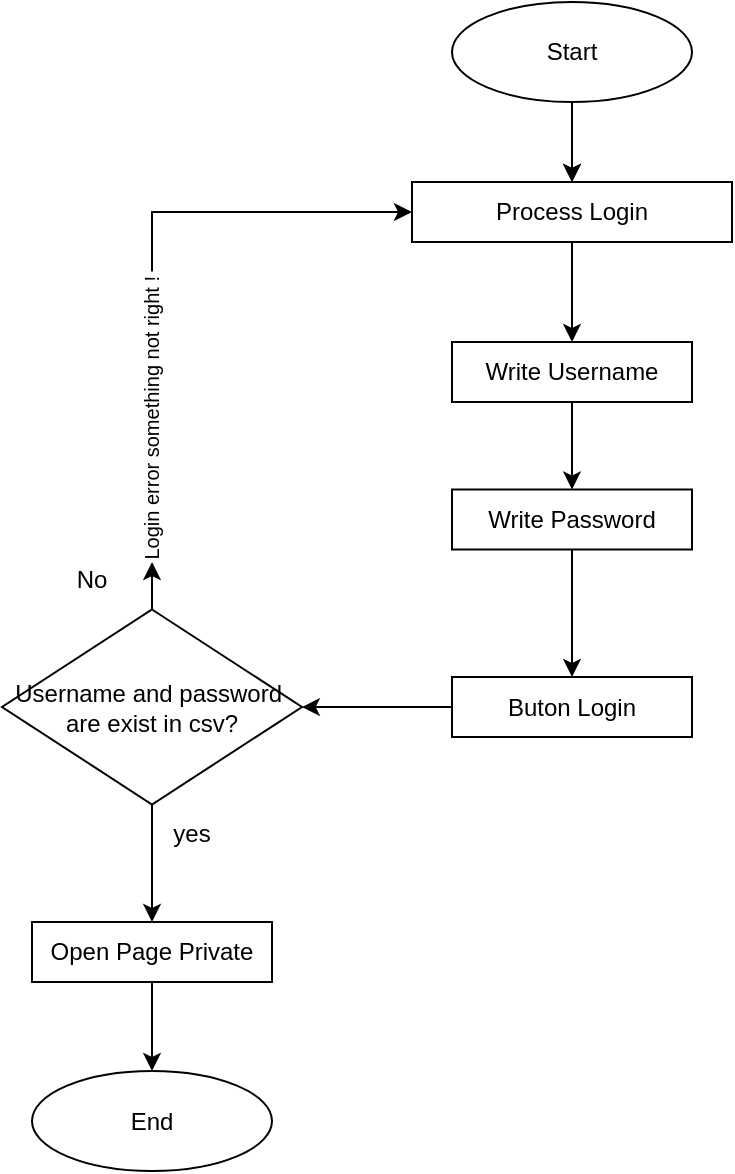 <mxfile version="21.1.2" type="device">
  <diagram id="C5RBs43oDa-KdzZeNtuy" name="Page-1">
    <mxGraphModel dx="1360" dy="843" grid="1" gridSize="10" guides="1" tooltips="1" connect="1" arrows="1" fold="1" page="1" pageScale="1" pageWidth="827" pageHeight="1169" math="0" shadow="0">
      <root>
        <mxCell id="WIyWlLk6GJQsqaUBKTNV-0" />
        <mxCell id="WIyWlLk6GJQsqaUBKTNV-1" parent="WIyWlLk6GJQsqaUBKTNV-0" />
        <mxCell id="fHeBqfB49apTMtqjC7tA-3" style="edgeStyle=orthogonalEdgeStyle;rounded=0;orthogonalLoop=1;jettySize=auto;html=1;exitX=0.5;exitY=1;exitDx=0;exitDy=0;" parent="WIyWlLk6GJQsqaUBKTNV-1" source="fHeBqfB49apTMtqjC7tA-37" target="fHeBqfB49apTMtqjC7tA-4" edge="1">
          <mxGeometry relative="1" as="geometry">
            <mxPoint x="401" y="180" as="targetPoint" />
            <Array as="points">
              <mxPoint x="411" y="170" />
              <mxPoint x="411" y="170" />
            </Array>
          </mxGeometry>
        </mxCell>
        <mxCell id="fHeBqfB49apTMtqjC7tA-40" value="" style="edgeStyle=orthogonalEdgeStyle;rounded=0;orthogonalLoop=1;jettySize=auto;html=1;" parent="WIyWlLk6GJQsqaUBKTNV-1" source="fHeBqfB49apTMtqjC7tA-0" target="fHeBqfB49apTMtqjC7tA-37" edge="1">
          <mxGeometry relative="1" as="geometry" />
        </mxCell>
        <mxCell id="fHeBqfB49apTMtqjC7tA-0" value="Start" style="ellipse;whiteSpace=wrap;html=1;" parent="WIyWlLk6GJQsqaUBKTNV-1" vertex="1">
          <mxGeometry x="351" width="120" height="50" as="geometry" />
        </mxCell>
        <mxCell id="fHeBqfB49apTMtqjC7tA-8" style="edgeStyle=orthogonalEdgeStyle;rounded=0;orthogonalLoop=1;jettySize=auto;html=1;exitX=0.5;exitY=1;exitDx=0;exitDy=0;entryX=0.5;entryY=0;entryDx=0;entryDy=0;" parent="WIyWlLk6GJQsqaUBKTNV-1" source="fHeBqfB49apTMtqjC7tA-4" target="fHeBqfB49apTMtqjC7tA-9" edge="1">
          <mxGeometry relative="1" as="geometry">
            <mxPoint x="401" y="210" as="targetPoint" />
          </mxGeometry>
        </mxCell>
        <mxCell id="fHeBqfB49apTMtqjC7tA-4" value="Write Username" style="rounded=0;whiteSpace=wrap;html=1;" parent="WIyWlLk6GJQsqaUBKTNV-1" vertex="1">
          <mxGeometry x="351" y="170" width="120" height="30" as="geometry" />
        </mxCell>
        <mxCell id="fHeBqfB49apTMtqjC7tA-11" style="edgeStyle=orthogonalEdgeStyle;rounded=0;orthogonalLoop=1;jettySize=auto;html=1;exitX=0.5;exitY=1;exitDx=0;exitDy=0;entryX=0.5;entryY=0;entryDx=0;entryDy=0;" parent="WIyWlLk6GJQsqaUBKTNV-1" source="fHeBqfB49apTMtqjC7tA-9" target="fHeBqfB49apTMtqjC7tA-12" edge="1">
          <mxGeometry relative="1" as="geometry">
            <mxPoint x="402" y="280" as="targetPoint" />
          </mxGeometry>
        </mxCell>
        <mxCell id="fHeBqfB49apTMtqjC7tA-9" value="Write Password" style="rounded=0;whiteSpace=wrap;html=1;" parent="WIyWlLk6GJQsqaUBKTNV-1" vertex="1">
          <mxGeometry x="351" y="243.75" width="120" height="30" as="geometry" />
        </mxCell>
        <mxCell id="fHeBqfB49apTMtqjC7tA-14" style="edgeStyle=orthogonalEdgeStyle;rounded=0;orthogonalLoop=1;jettySize=auto;html=1;exitX=0;exitY=0.5;exitDx=0;exitDy=0;" parent="WIyWlLk6GJQsqaUBKTNV-1" source="fHeBqfB49apTMtqjC7tA-12" target="fHeBqfB49apTMtqjC7tA-15" edge="1">
          <mxGeometry relative="1" as="geometry">
            <mxPoint x="271" y="295" as="targetPoint" />
          </mxGeometry>
        </mxCell>
        <mxCell id="fHeBqfB49apTMtqjC7tA-12" value="Buton Login" style="rounded=0;whiteSpace=wrap;html=1;" parent="WIyWlLk6GJQsqaUBKTNV-1" vertex="1">
          <mxGeometry x="351" y="337.5" width="120" height="30" as="geometry" />
        </mxCell>
        <mxCell id="fHeBqfB49apTMtqjC7tA-17" style="edgeStyle=orthogonalEdgeStyle;rounded=0;orthogonalLoop=1;jettySize=auto;html=1;exitX=0.5;exitY=1;exitDx=0;exitDy=0;entryX=0.5;entryY=0;entryDx=0;entryDy=0;" parent="WIyWlLk6GJQsqaUBKTNV-1" source="fHeBqfB49apTMtqjC7tA-15" target="fHeBqfB49apTMtqjC7tA-20" edge="1">
          <mxGeometry relative="1" as="geometry">
            <mxPoint x="206" y="400" as="targetPoint" />
          </mxGeometry>
        </mxCell>
        <mxCell id="fHeBqfB49apTMtqjC7tA-34" style="edgeStyle=orthogonalEdgeStyle;rounded=0;orthogonalLoop=1;jettySize=auto;html=1;exitX=0.5;exitY=0;exitDx=0;exitDy=0;entryX=0;entryY=0.5;entryDx=0;entryDy=0;" parent="WIyWlLk6GJQsqaUBKTNV-1" source="fHeBqfB49apTMtqjC7tA-15" target="fHeBqfB49apTMtqjC7tA-29" edge="1">
          <mxGeometry relative="1" as="geometry" />
        </mxCell>
        <mxCell id="fHeBqfB49apTMtqjC7tA-15" value="Username and password&amp;nbsp;&lt;br&gt;are exist in csv?" style="rhombus;whiteSpace=wrap;html=1;" parent="WIyWlLk6GJQsqaUBKTNV-1" vertex="1">
          <mxGeometry x="126" y="303.75" width="150" height="97.5" as="geometry" />
        </mxCell>
        <mxCell id="fHeBqfB49apTMtqjC7tA-18" value="yes" style="text;html=1;strokeColor=none;fillColor=none;align=center;verticalAlign=middle;whiteSpace=wrap;rounded=0;rotation=0;" parent="WIyWlLk6GJQsqaUBKTNV-1" vertex="1">
          <mxGeometry x="191" y="401.25" width="60" height="30" as="geometry" />
        </mxCell>
        <mxCell id="fHeBqfB49apTMtqjC7tA-23" style="edgeStyle=orthogonalEdgeStyle;rounded=0;orthogonalLoop=1;jettySize=auto;html=1;exitX=0.5;exitY=1;exitDx=0;exitDy=0;entryX=0.5;entryY=0;entryDx=0;entryDy=0;" parent="WIyWlLk6GJQsqaUBKTNV-1" source="fHeBqfB49apTMtqjC7tA-20" target="fHeBqfB49apTMtqjC7tA-22" edge="1">
          <mxGeometry relative="1" as="geometry" />
        </mxCell>
        <mxCell id="fHeBqfB49apTMtqjC7tA-20" value="Open Page Private" style="rounded=0;whiteSpace=wrap;html=1;" parent="WIyWlLk6GJQsqaUBKTNV-1" vertex="1">
          <mxGeometry x="141" y="460" width="120" height="30" as="geometry" />
        </mxCell>
        <mxCell id="fHeBqfB49apTMtqjC7tA-22" value="End" style="ellipse;whiteSpace=wrap;html=1;" parent="WIyWlLk6GJQsqaUBKTNV-1" vertex="1">
          <mxGeometry x="141" y="534.5" width="120" height="50" as="geometry" />
        </mxCell>
        <mxCell id="fHeBqfB49apTMtqjC7tA-42" style="edgeStyle=orthogonalEdgeStyle;rounded=0;orthogonalLoop=1;jettySize=auto;html=1;exitX=1;exitY=0.5;exitDx=0;exitDy=0;entryX=0;entryY=0.5;entryDx=0;entryDy=0;" parent="WIyWlLk6GJQsqaUBKTNV-1" source="fHeBqfB49apTMtqjC7tA-29" target="fHeBqfB49apTMtqjC7tA-37" edge="1">
          <mxGeometry relative="1" as="geometry" />
        </mxCell>
        <mxCell id="fHeBqfB49apTMtqjC7tA-29" value="&lt;font style=&quot;font-size: 10px;&quot;&gt;Login error something not right !&lt;/font&gt;" style="text;html=1;strokeColor=none;fillColor=none;align=center;verticalAlign=middle;whiteSpace=wrap;rounded=0;rotation=270;" parent="WIyWlLk6GJQsqaUBKTNV-1" vertex="1">
          <mxGeometry x="128.39" y="187.39" width="145.23" height="40" as="geometry" />
        </mxCell>
        <mxCell id="fHeBqfB49apTMtqjC7tA-35" value="No" style="text;html=1;strokeColor=none;fillColor=none;align=center;verticalAlign=middle;whiteSpace=wrap;rounded=0;" parent="WIyWlLk6GJQsqaUBKTNV-1" vertex="1">
          <mxGeometry x="141" y="273.75" width="60" height="30" as="geometry" />
        </mxCell>
        <mxCell id="fHeBqfB49apTMtqjC7tA-43" value="" style="edgeStyle=orthogonalEdgeStyle;rounded=0;orthogonalLoop=1;jettySize=auto;html=1;exitX=0.5;exitY=1;exitDx=0;exitDy=0;" parent="WIyWlLk6GJQsqaUBKTNV-1" source="fHeBqfB49apTMtqjC7tA-0" target="fHeBqfB49apTMtqjC7tA-37" edge="1">
          <mxGeometry relative="1" as="geometry">
            <mxPoint x="411" y="160" as="targetPoint" />
            <mxPoint x="411" y="50" as="sourcePoint" />
            <Array as="points" />
          </mxGeometry>
        </mxCell>
        <mxCell id="fHeBqfB49apTMtqjC7tA-37" value="Process Login" style="rounded=0;whiteSpace=wrap;html=1;" parent="WIyWlLk6GJQsqaUBKTNV-1" vertex="1">
          <mxGeometry x="331" y="90.0" width="160" height="30" as="geometry" />
        </mxCell>
      </root>
    </mxGraphModel>
  </diagram>
</mxfile>
